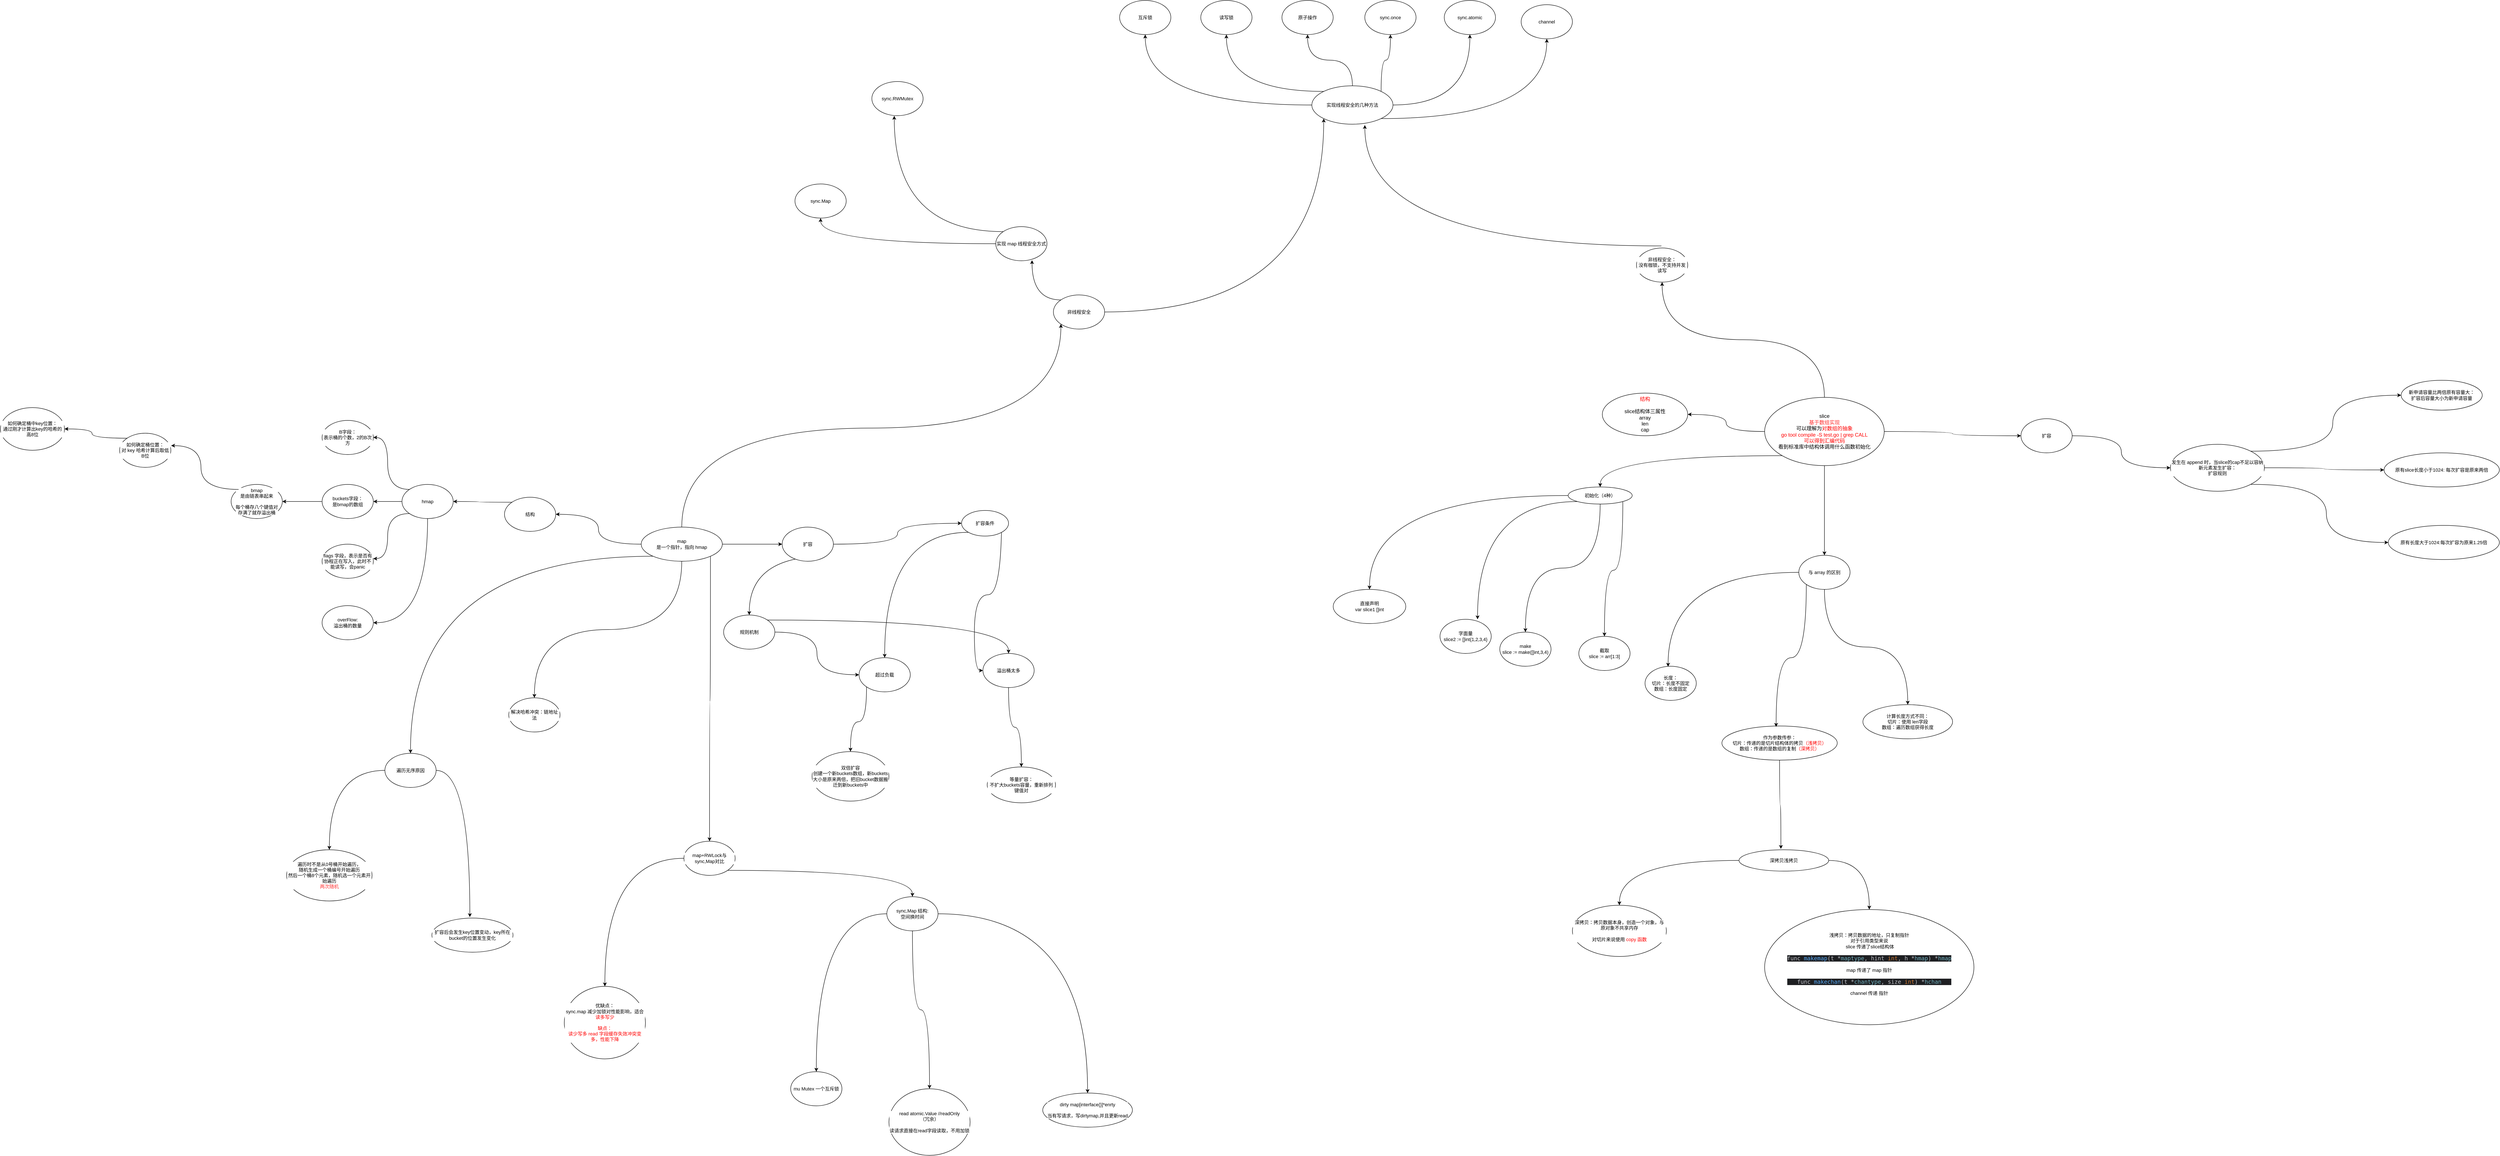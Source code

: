 <mxfile version="23.1.5" type="device">
  <diagram name="第 1 页" id="qQIt5931LA3dJ69TTtzC">
    <mxGraphModel dx="5834" dy="2167" grid="1" gridSize="10" guides="1" tooltips="1" connect="1" arrows="1" fold="1" page="1" pageScale="1" pageWidth="827" pageHeight="1169" math="0" shadow="0">
      <root>
        <mxCell id="0" />
        <mxCell id="1" parent="0" />
        <mxCell id="ogpWwlNU3PsfXAv5v1am-3" style="edgeStyle=orthogonalEdgeStyle;rounded=0;orthogonalLoop=1;jettySize=auto;html=1;exitX=0;exitY=0.5;exitDx=0;exitDy=0;curved=1;" edge="1" parent="1" source="ogpWwlNU3PsfXAv5v1am-1" target="ogpWwlNU3PsfXAv5v1am-2">
          <mxGeometry relative="1" as="geometry" />
        </mxCell>
        <mxCell id="ogpWwlNU3PsfXAv5v1am-5" style="edgeStyle=orthogonalEdgeStyle;rounded=0;orthogonalLoop=1;jettySize=auto;html=1;exitX=0;exitY=1;exitDx=0;exitDy=0;strokeColor=default;align=center;verticalAlign=middle;fontFamily=Helvetica;fontSize=11;fontColor=default;labelBackgroundColor=default;endArrow=classic;curved=1;" edge="1" parent="1" source="ogpWwlNU3PsfXAv5v1am-1" target="ogpWwlNU3PsfXAv5v1am-4">
          <mxGeometry relative="1" as="geometry" />
        </mxCell>
        <mxCell id="ogpWwlNU3PsfXAv5v1am-15" style="edgeStyle=orthogonalEdgeStyle;rounded=0;orthogonalLoop=1;jettySize=auto;html=1;exitX=0.5;exitY=1;exitDx=0;exitDy=0;entryX=0.5;entryY=0;entryDx=0;entryDy=0;strokeColor=default;align=center;verticalAlign=middle;fontFamily=Helvetica;fontSize=11;fontColor=default;labelBackgroundColor=default;endArrow=classic;curved=1;" edge="1" parent="1" source="ogpWwlNU3PsfXAv5v1am-1" target="ogpWwlNU3PsfXAv5v1am-14">
          <mxGeometry relative="1" as="geometry" />
        </mxCell>
        <mxCell id="ogpWwlNU3PsfXAv5v1am-29" style="edgeStyle=orthogonalEdgeStyle;rounded=0;orthogonalLoop=1;jettySize=auto;html=1;exitX=1;exitY=0.5;exitDx=0;exitDy=0;entryX=0;entryY=0.5;entryDx=0;entryDy=0;strokeColor=default;align=center;verticalAlign=middle;fontFamily=Helvetica;fontSize=11;fontColor=default;labelBackgroundColor=default;endArrow=classic;curved=1;" edge="1" parent="1" source="ogpWwlNU3PsfXAv5v1am-1" target="ogpWwlNU3PsfXAv5v1am-28">
          <mxGeometry relative="1" as="geometry" />
        </mxCell>
        <mxCell id="ogpWwlNU3PsfXAv5v1am-40" style="edgeStyle=orthogonalEdgeStyle;rounded=0;orthogonalLoop=1;jettySize=auto;html=1;exitX=0.5;exitY=0;exitDx=0;exitDy=0;entryX=0.5;entryY=1;entryDx=0;entryDy=0;strokeColor=default;align=center;verticalAlign=middle;fontFamily=Helvetica;fontSize=11;fontColor=default;labelBackgroundColor=default;endArrow=classic;curved=1;" edge="1" parent="1" source="ogpWwlNU3PsfXAv5v1am-1" target="ogpWwlNU3PsfXAv5v1am-39">
          <mxGeometry relative="1" as="geometry" />
        </mxCell>
        <mxCell id="ogpWwlNU3PsfXAv5v1am-1" value="slice&lt;br&gt;&lt;font color=&quot;#ff3333&quot;&gt;基于数组实现&lt;/font&gt;&lt;br&gt;可以理解为&lt;font color=&quot;#ff0000&quot;&gt;对数组的抽象&lt;/font&gt;&lt;br&gt;&lt;font color=&quot;#ff0000&quot;&gt;go tool compile -S test.go | grep CALL&lt;/font&gt;&lt;br&gt;&lt;font color=&quot;#ff0000&quot;&gt;可以得到汇编代码&lt;br&gt;&lt;/font&gt;看到标准库中结构体调用什么函数初始化" style="ellipse;whiteSpace=wrap;html=1;" vertex="1" parent="1">
          <mxGeometry x="310" y="260" width="280" height="160" as="geometry" />
        </mxCell>
        <mxCell id="ogpWwlNU3PsfXAv5v1am-2" value="&lt;font color=&quot;#ff0000&quot;&gt;结构&lt;/font&gt;&lt;br&gt;&lt;br&gt;slice结构体三属性&lt;br&gt;array&lt;br&gt;len&lt;br&gt;cap" style="ellipse;whiteSpace=wrap;html=1;" vertex="1" parent="1">
          <mxGeometry x="-70" y="250" width="200" height="100" as="geometry" />
        </mxCell>
        <mxCell id="ogpWwlNU3PsfXAv5v1am-10" style="edgeStyle=orthogonalEdgeStyle;rounded=0;orthogonalLoop=1;jettySize=auto;html=1;exitX=0;exitY=0.5;exitDx=0;exitDy=0;strokeColor=default;align=center;verticalAlign=middle;fontFamily=Helvetica;fontSize=11;fontColor=default;labelBackgroundColor=default;endArrow=classic;curved=1;" edge="1" parent="1" source="ogpWwlNU3PsfXAv5v1am-4" target="ogpWwlNU3PsfXAv5v1am-6">
          <mxGeometry relative="1" as="geometry" />
        </mxCell>
        <mxCell id="ogpWwlNU3PsfXAv5v1am-12" style="edgeStyle=orthogonalEdgeStyle;rounded=0;orthogonalLoop=1;jettySize=auto;html=1;exitX=0.5;exitY=1;exitDx=0;exitDy=0;strokeColor=default;align=center;verticalAlign=middle;fontFamily=Helvetica;fontSize=11;fontColor=default;labelBackgroundColor=default;endArrow=classic;curved=1;" edge="1" parent="1" source="ogpWwlNU3PsfXAv5v1am-4" target="ogpWwlNU3PsfXAv5v1am-8">
          <mxGeometry relative="1" as="geometry" />
        </mxCell>
        <mxCell id="ogpWwlNU3PsfXAv5v1am-13" style="edgeStyle=orthogonalEdgeStyle;rounded=0;orthogonalLoop=1;jettySize=auto;html=1;exitX=1;exitY=1;exitDx=0;exitDy=0;strokeColor=default;align=center;verticalAlign=middle;fontFamily=Helvetica;fontSize=11;fontColor=default;labelBackgroundColor=default;endArrow=classic;curved=1;" edge="1" parent="1" source="ogpWwlNU3PsfXAv5v1am-4" target="ogpWwlNU3PsfXAv5v1am-9">
          <mxGeometry relative="1" as="geometry" />
        </mxCell>
        <mxCell id="ogpWwlNU3PsfXAv5v1am-4" value="初始化（4种）" style="ellipse;whiteSpace=wrap;html=1;fontFamily=Helvetica;fontSize=11;fontColor=default;labelBackgroundColor=default;" vertex="1" parent="1">
          <mxGeometry x="-150" y="470" width="150" height="40" as="geometry" />
        </mxCell>
        <mxCell id="ogpWwlNU3PsfXAv5v1am-6" value="直接声明&lt;br&gt;var slice1 []int" style="ellipse;whiteSpace=wrap;html=1;fontFamily=Helvetica;fontSize=11;fontColor=default;labelBackgroundColor=default;" vertex="1" parent="1">
          <mxGeometry x="-700" y="710" width="170" height="80" as="geometry" />
        </mxCell>
        <mxCell id="ogpWwlNU3PsfXAv5v1am-7" value="字面量&lt;br&gt;slice2 := []int{1,2,3,4}" style="ellipse;whiteSpace=wrap;html=1;fontFamily=Helvetica;fontSize=11;fontColor=default;labelBackgroundColor=default;" vertex="1" parent="1">
          <mxGeometry x="-450" y="780" width="120" height="80" as="geometry" />
        </mxCell>
        <mxCell id="ogpWwlNU3PsfXAv5v1am-8" value="make&lt;br&gt;slice := make([]int,3,4)" style="ellipse;whiteSpace=wrap;html=1;fontFamily=Helvetica;fontSize=11;fontColor=default;labelBackgroundColor=default;" vertex="1" parent="1">
          <mxGeometry x="-310" y="810" width="120" height="80" as="geometry" />
        </mxCell>
        <mxCell id="ogpWwlNU3PsfXAv5v1am-9" value="截取&lt;br&gt;slice := arr[1:3]" style="ellipse;whiteSpace=wrap;html=1;fontFamily=Helvetica;fontSize=11;fontColor=default;labelBackgroundColor=default;" vertex="1" parent="1">
          <mxGeometry x="-125" y="820" width="120" height="80" as="geometry" />
        </mxCell>
        <mxCell id="ogpWwlNU3PsfXAv5v1am-11" style="edgeStyle=orthogonalEdgeStyle;rounded=0;orthogonalLoop=1;jettySize=auto;html=1;exitX=0;exitY=1;exitDx=0;exitDy=0;entryX=0.733;entryY=0;entryDx=0;entryDy=0;entryPerimeter=0;strokeColor=default;align=center;verticalAlign=middle;fontFamily=Helvetica;fontSize=11;fontColor=default;labelBackgroundColor=default;endArrow=classic;curved=1;" edge="1" parent="1" source="ogpWwlNU3PsfXAv5v1am-4" target="ogpWwlNU3PsfXAv5v1am-7">
          <mxGeometry relative="1" as="geometry" />
        </mxCell>
        <mxCell id="ogpWwlNU3PsfXAv5v1am-21" style="edgeStyle=orthogonalEdgeStyle;rounded=0;orthogonalLoop=1;jettySize=auto;html=1;exitX=0.5;exitY=1;exitDx=0;exitDy=0;strokeColor=default;align=center;verticalAlign=middle;fontFamily=Helvetica;fontSize=11;fontColor=default;labelBackgroundColor=default;endArrow=classic;curved=1;" edge="1" parent="1" source="ogpWwlNU3PsfXAv5v1am-14" target="ogpWwlNU3PsfXAv5v1am-20">
          <mxGeometry relative="1" as="geometry" />
        </mxCell>
        <mxCell id="ogpWwlNU3PsfXAv5v1am-14" value="与 array 的区别" style="ellipse;whiteSpace=wrap;html=1;fontFamily=Helvetica;fontSize=11;fontColor=default;labelBackgroundColor=default;" vertex="1" parent="1">
          <mxGeometry x="390" y="630" width="120" height="80" as="geometry" />
        </mxCell>
        <mxCell id="ogpWwlNU3PsfXAv5v1am-16" value="长度：&lt;br&gt;切片：长度不固定&lt;br&gt;数组：长度固定" style="ellipse;whiteSpace=wrap;html=1;fontFamily=Helvetica;fontSize=11;fontColor=default;labelBackgroundColor=default;" vertex="1" parent="1">
          <mxGeometry x="30" y="890" width="120" height="80" as="geometry" />
        </mxCell>
        <mxCell id="ogpWwlNU3PsfXAv5v1am-17" style="edgeStyle=orthogonalEdgeStyle;rounded=0;orthogonalLoop=1;jettySize=auto;html=1;exitX=0;exitY=0.5;exitDx=0;exitDy=0;entryX=0.45;entryY=0.013;entryDx=0;entryDy=0;entryPerimeter=0;strokeColor=default;align=center;verticalAlign=middle;fontFamily=Helvetica;fontSize=11;fontColor=default;labelBackgroundColor=default;endArrow=classic;curved=1;" edge="1" parent="1" source="ogpWwlNU3PsfXAv5v1am-14" target="ogpWwlNU3PsfXAv5v1am-16">
          <mxGeometry relative="1" as="geometry" />
        </mxCell>
        <mxCell id="ogpWwlNU3PsfXAv5v1am-18" value="作为参数传参：&lt;br&gt;切片：传递的是切片结构体的拷贝&lt;font color=&quot;#ff0000&quot;&gt;（浅拷贝）&lt;/font&gt;&lt;br&gt;数组：传递的是数组的复制&lt;font color=&quot;#ff0000&quot;&gt;（深拷贝）&lt;/font&gt;" style="ellipse;whiteSpace=wrap;html=1;fontFamily=Helvetica;fontSize=11;fontColor=default;labelBackgroundColor=default;" vertex="1" parent="1">
          <mxGeometry x="210" y="1030" width="270" height="80" as="geometry" />
        </mxCell>
        <mxCell id="ogpWwlNU3PsfXAv5v1am-19" style="edgeStyle=orthogonalEdgeStyle;rounded=0;orthogonalLoop=1;jettySize=auto;html=1;exitX=0;exitY=1;exitDx=0;exitDy=0;entryX=0.47;entryY=0.025;entryDx=0;entryDy=0;entryPerimeter=0;strokeColor=default;align=center;verticalAlign=middle;fontFamily=Helvetica;fontSize=11;fontColor=default;labelBackgroundColor=default;endArrow=classic;curved=1;" edge="1" parent="1" source="ogpWwlNU3PsfXAv5v1am-14" target="ogpWwlNU3PsfXAv5v1am-18">
          <mxGeometry relative="1" as="geometry" />
        </mxCell>
        <mxCell id="ogpWwlNU3PsfXAv5v1am-20" value="计算长度方式不同：&lt;br&gt;切片：使用 len字段&lt;br&gt;数组：遍历数组获得长度" style="ellipse;whiteSpace=wrap;html=1;fontFamily=Helvetica;fontSize=11;fontColor=default;labelBackgroundColor=default;" vertex="1" parent="1">
          <mxGeometry x="540" y="980" width="210" height="80" as="geometry" />
        </mxCell>
        <mxCell id="ogpWwlNU3PsfXAv5v1am-25" style="edgeStyle=orthogonalEdgeStyle;rounded=0;orthogonalLoop=1;jettySize=auto;html=1;exitX=0;exitY=0.5;exitDx=0;exitDy=0;strokeColor=default;align=center;verticalAlign=middle;fontFamily=Helvetica;fontSize=11;fontColor=default;labelBackgroundColor=default;endArrow=classic;curved=1;" edge="1" parent="1" source="ogpWwlNU3PsfXAv5v1am-22" target="ogpWwlNU3PsfXAv5v1am-24">
          <mxGeometry relative="1" as="geometry" />
        </mxCell>
        <mxCell id="ogpWwlNU3PsfXAv5v1am-27" style="edgeStyle=orthogonalEdgeStyle;rounded=0;orthogonalLoop=1;jettySize=auto;html=1;exitX=1;exitY=0.5;exitDx=0;exitDy=0;entryX=0.5;entryY=0;entryDx=0;entryDy=0;strokeColor=default;align=center;verticalAlign=middle;fontFamily=Helvetica;fontSize=11;fontColor=default;labelBackgroundColor=default;endArrow=classic;curved=1;" edge="1" parent="1" source="ogpWwlNU3PsfXAv5v1am-22" target="ogpWwlNU3PsfXAv5v1am-26">
          <mxGeometry relative="1" as="geometry" />
        </mxCell>
        <mxCell id="ogpWwlNU3PsfXAv5v1am-22" value="深拷贝浅拷贝" style="ellipse;whiteSpace=wrap;html=1;fontFamily=Helvetica;fontSize=11;fontColor=default;labelBackgroundColor=default;" vertex="1" parent="1">
          <mxGeometry x="250" y="1320" width="210" height="50" as="geometry" />
        </mxCell>
        <mxCell id="ogpWwlNU3PsfXAv5v1am-23" style="edgeStyle=orthogonalEdgeStyle;rounded=0;orthogonalLoop=1;jettySize=auto;html=1;exitX=0.5;exitY=1;exitDx=0;exitDy=0;entryX=0.467;entryY=-0.04;entryDx=0;entryDy=0;entryPerimeter=0;strokeColor=default;align=center;verticalAlign=middle;fontFamily=Helvetica;fontSize=11;fontColor=default;labelBackgroundColor=default;endArrow=classic;curved=1;" edge="1" parent="1" source="ogpWwlNU3PsfXAv5v1am-18" target="ogpWwlNU3PsfXAv5v1am-22">
          <mxGeometry relative="1" as="geometry" />
        </mxCell>
        <mxCell id="ogpWwlNU3PsfXAv5v1am-24" value="深拷贝：拷贝数据本身，创造一个对象，与原对象不共享内存&lt;br&gt;&lt;br&gt;对切片来说使用 &lt;font color=&quot;#ff0000&quot;&gt;copy 函数&lt;/font&gt;" style="ellipse;whiteSpace=wrap;html=1;fontFamily=Helvetica;fontSize=11;fontColor=default;labelBackgroundColor=default;" vertex="1" parent="1">
          <mxGeometry x="-140" y="1450" width="220" height="120" as="geometry" />
        </mxCell>
        <mxCell id="ogpWwlNU3PsfXAv5v1am-26" value="浅拷贝：拷贝数据的地址，只复制指针&lt;br&gt;对于引用类型来说&lt;br&gt;&amp;nbsp;slice 传递了slice结构体&lt;br&gt;&lt;div style=&quot;background-color:#1e1f22;color:#bcbec4&quot;&gt;&lt;pre style=&quot;font-family:&#39;JetBrains Mono&#39;,monospace;font-size:9.8pt;&quot;&gt;func &lt;span style=&quot;color:#56a8f5;&quot;&gt;makemap&lt;/span&gt;(t *&lt;span style=&quot;color:#6fafbd;&quot;&gt;maptype&lt;/span&gt;, hint &lt;span style=&quot;color:#cc7832;&quot;&gt;int&lt;/span&gt;, h *&lt;span style=&quot;color:#6fafbd;&quot;&gt;hmap&lt;/span&gt;) *&lt;span style=&quot;color:#6fafbd;&quot;&gt;hmap&lt;/span&gt;&lt;/pre&gt;&lt;/div&gt;map 传递了 map 指针&lt;br&gt;&lt;div style=&quot;background-color:#1e1f22;color:#bcbec4&quot;&gt;&lt;pre style=&quot;font-family:&#39;JetBrains Mono&#39;,monospace;font-size:9.8pt;&quot;&gt;func &lt;span style=&quot;color:#56a8f5;&quot;&gt;makechan&lt;/span&gt;(t *&lt;span style=&quot;color:#6fafbd;&quot;&gt;chantype&lt;/span&gt;, size &lt;span style=&quot;color:#cc7832;&quot;&gt;int&lt;/span&gt;) *&lt;span style=&quot;color:#6fafbd;&quot;&gt;hchan&lt;/span&gt;&lt;/pre&gt;&lt;/div&gt;channel 传递 指针&lt;br&gt;&lt;div&gt;&lt;br&gt;&lt;/div&gt;" style="ellipse;whiteSpace=wrap;html=1;fontFamily=Helvetica;fontSize=11;fontColor=default;labelBackgroundColor=default;" vertex="1" parent="1">
          <mxGeometry x="310" y="1460" width="490" height="270" as="geometry" />
        </mxCell>
        <mxCell id="ogpWwlNU3PsfXAv5v1am-31" style="edgeStyle=orthogonalEdgeStyle;rounded=0;orthogonalLoop=1;jettySize=auto;html=1;exitX=1;exitY=0.5;exitDx=0;exitDy=0;entryX=0;entryY=0.5;entryDx=0;entryDy=0;strokeColor=default;align=center;verticalAlign=middle;fontFamily=Helvetica;fontSize=11;fontColor=default;labelBackgroundColor=default;endArrow=classic;curved=1;" edge="1" parent="1" source="ogpWwlNU3PsfXAv5v1am-28" target="ogpWwlNU3PsfXAv5v1am-30">
          <mxGeometry relative="1" as="geometry" />
        </mxCell>
        <mxCell id="ogpWwlNU3PsfXAv5v1am-28" value="扩容" style="ellipse;whiteSpace=wrap;html=1;fontFamily=Helvetica;fontSize=11;fontColor=default;labelBackgroundColor=default;" vertex="1" parent="1">
          <mxGeometry x="910" y="310" width="120" height="80" as="geometry" />
        </mxCell>
        <mxCell id="ogpWwlNU3PsfXAv5v1am-33" style="edgeStyle=orthogonalEdgeStyle;rounded=0;orthogonalLoop=1;jettySize=auto;html=1;exitX=1;exitY=0;exitDx=0;exitDy=0;entryX=0;entryY=0.5;entryDx=0;entryDy=0;strokeColor=default;align=center;verticalAlign=middle;fontFamily=Helvetica;fontSize=11;fontColor=default;labelBackgroundColor=default;endArrow=classic;curved=1;" edge="1" parent="1" source="ogpWwlNU3PsfXAv5v1am-30" target="ogpWwlNU3PsfXAv5v1am-32">
          <mxGeometry relative="1" as="geometry" />
        </mxCell>
        <mxCell id="ogpWwlNU3PsfXAv5v1am-35" style="edgeStyle=orthogonalEdgeStyle;rounded=0;orthogonalLoop=1;jettySize=auto;html=1;exitX=1;exitY=0.5;exitDx=0;exitDy=0;entryX=0;entryY=0.5;entryDx=0;entryDy=0;strokeColor=default;align=center;verticalAlign=middle;fontFamily=Helvetica;fontSize=11;fontColor=default;labelBackgroundColor=default;endArrow=classic;curved=1;" edge="1" parent="1" source="ogpWwlNU3PsfXAv5v1am-30" target="ogpWwlNU3PsfXAv5v1am-34">
          <mxGeometry relative="1" as="geometry" />
        </mxCell>
        <mxCell id="ogpWwlNU3PsfXAv5v1am-38" style="edgeStyle=orthogonalEdgeStyle;rounded=0;orthogonalLoop=1;jettySize=auto;html=1;exitX=1;exitY=1;exitDx=0;exitDy=0;entryX=0;entryY=0.5;entryDx=0;entryDy=0;strokeColor=default;align=center;verticalAlign=middle;fontFamily=Helvetica;fontSize=11;fontColor=default;labelBackgroundColor=default;endArrow=classic;curved=1;" edge="1" parent="1" source="ogpWwlNU3PsfXAv5v1am-30" target="ogpWwlNU3PsfXAv5v1am-37">
          <mxGeometry relative="1" as="geometry" />
        </mxCell>
        <mxCell id="ogpWwlNU3PsfXAv5v1am-30" value="发生在 append 时，当slice的cap不足以容纳新元素发生扩容：&lt;br&gt;扩容规则" style="ellipse;whiteSpace=wrap;html=1;fontFamily=Helvetica;fontSize=11;fontColor=default;labelBackgroundColor=default;" vertex="1" parent="1">
          <mxGeometry x="1260" y="370" width="220" height="110" as="geometry" />
        </mxCell>
        <mxCell id="ogpWwlNU3PsfXAv5v1am-32" value="新申请容量比两倍原有容量大：&lt;br&gt;扩容后容量大小为新申请容量" style="ellipse;whiteSpace=wrap;html=1;fontFamily=Helvetica;fontSize=11;fontColor=default;labelBackgroundColor=default;" vertex="1" parent="1">
          <mxGeometry x="1800" y="220" width="190" height="70" as="geometry" />
        </mxCell>
        <mxCell id="ogpWwlNU3PsfXAv5v1am-34" value="原有slice长度小于1024: 每次扩容是原来两倍" style="ellipse;whiteSpace=wrap;html=1;fontFamily=Helvetica;fontSize=11;fontColor=default;labelBackgroundColor=default;" vertex="1" parent="1">
          <mxGeometry x="1760" y="390" width="270" height="80" as="geometry" />
        </mxCell>
        <mxCell id="ogpWwlNU3PsfXAv5v1am-37" value="原有长度大于1024:每次扩容为原来1.25倍" style="ellipse;whiteSpace=wrap;html=1;fontFamily=Helvetica;fontSize=11;fontColor=default;labelBackgroundColor=default;" vertex="1" parent="1">
          <mxGeometry x="1770" y="560" width="260" height="80" as="geometry" />
        </mxCell>
        <mxCell id="ogpWwlNU3PsfXAv5v1am-39" value="非线程安全：&lt;br&gt;没有枷锁，不支持并发读写" style="ellipse;whiteSpace=wrap;html=1;fontFamily=Helvetica;fontSize=11;fontColor=default;labelBackgroundColor=default;" vertex="1" parent="1">
          <mxGeometry x="10" y="-90" width="120" height="80" as="geometry" />
        </mxCell>
        <mxCell id="ogpWwlNU3PsfXAv5v1am-49" style="edgeStyle=orthogonalEdgeStyle;rounded=0;orthogonalLoop=1;jettySize=auto;html=1;exitX=0;exitY=0.5;exitDx=0;exitDy=0;entryX=0.5;entryY=1;entryDx=0;entryDy=0;strokeColor=default;align=center;verticalAlign=middle;fontFamily=Helvetica;fontSize=11;fontColor=default;labelBackgroundColor=default;endArrow=classic;curved=1;" edge="1" parent="1" source="ogpWwlNU3PsfXAv5v1am-41" target="ogpWwlNU3PsfXAv5v1am-43">
          <mxGeometry relative="1" as="geometry" />
        </mxCell>
        <mxCell id="ogpWwlNU3PsfXAv5v1am-50" style="edgeStyle=orthogonalEdgeStyle;rounded=0;orthogonalLoop=1;jettySize=auto;html=1;exitX=0;exitY=0;exitDx=0;exitDy=0;entryX=0.5;entryY=1;entryDx=0;entryDy=0;strokeColor=default;align=center;verticalAlign=middle;fontFamily=Helvetica;fontSize=11;fontColor=default;labelBackgroundColor=default;endArrow=classic;curved=1;" edge="1" parent="1" source="ogpWwlNU3PsfXAv5v1am-41" target="ogpWwlNU3PsfXAv5v1am-44">
          <mxGeometry relative="1" as="geometry" />
        </mxCell>
        <mxCell id="ogpWwlNU3PsfXAv5v1am-51" style="edgeStyle=orthogonalEdgeStyle;rounded=0;orthogonalLoop=1;jettySize=auto;html=1;exitX=0.5;exitY=0;exitDx=0;exitDy=0;entryX=0.5;entryY=1;entryDx=0;entryDy=0;strokeColor=default;align=center;verticalAlign=middle;fontFamily=Helvetica;fontSize=11;fontColor=default;labelBackgroundColor=default;endArrow=classic;curved=1;" edge="1" parent="1" source="ogpWwlNU3PsfXAv5v1am-41" target="ogpWwlNU3PsfXAv5v1am-45">
          <mxGeometry relative="1" as="geometry" />
        </mxCell>
        <mxCell id="ogpWwlNU3PsfXAv5v1am-52" style="edgeStyle=orthogonalEdgeStyle;rounded=0;orthogonalLoop=1;jettySize=auto;html=1;exitX=1;exitY=0;exitDx=0;exitDy=0;entryX=0.5;entryY=1;entryDx=0;entryDy=0;strokeColor=default;align=center;verticalAlign=middle;fontFamily=Helvetica;fontSize=11;fontColor=default;labelBackgroundColor=default;endArrow=classic;curved=1;" edge="1" parent="1" source="ogpWwlNU3PsfXAv5v1am-41" target="ogpWwlNU3PsfXAv5v1am-46">
          <mxGeometry relative="1" as="geometry" />
        </mxCell>
        <mxCell id="ogpWwlNU3PsfXAv5v1am-53" style="edgeStyle=orthogonalEdgeStyle;rounded=0;orthogonalLoop=1;jettySize=auto;html=1;exitX=1;exitY=0.5;exitDx=0;exitDy=0;entryX=0.5;entryY=1;entryDx=0;entryDy=0;strokeColor=default;align=center;verticalAlign=middle;fontFamily=Helvetica;fontSize=11;fontColor=default;labelBackgroundColor=default;endArrow=classic;curved=1;" edge="1" parent="1" source="ogpWwlNU3PsfXAv5v1am-41" target="ogpWwlNU3PsfXAv5v1am-47">
          <mxGeometry relative="1" as="geometry" />
        </mxCell>
        <mxCell id="ogpWwlNU3PsfXAv5v1am-54" style="edgeStyle=orthogonalEdgeStyle;rounded=0;orthogonalLoop=1;jettySize=auto;html=1;exitX=1;exitY=1;exitDx=0;exitDy=0;entryX=0.5;entryY=1;entryDx=0;entryDy=0;strokeColor=default;align=center;verticalAlign=middle;fontFamily=Helvetica;fontSize=11;fontColor=default;labelBackgroundColor=default;endArrow=classic;curved=1;" edge="1" parent="1" source="ogpWwlNU3PsfXAv5v1am-41" target="ogpWwlNU3PsfXAv5v1am-48">
          <mxGeometry relative="1" as="geometry" />
        </mxCell>
        <mxCell id="ogpWwlNU3PsfXAv5v1am-41" value="实现线程安全的几种方法" style="ellipse;whiteSpace=wrap;html=1;fontFamily=Helvetica;fontSize=11;fontColor=default;labelBackgroundColor=default;" vertex="1" parent="1">
          <mxGeometry x="-750" y="-470" width="190" height="90" as="geometry" />
        </mxCell>
        <mxCell id="ogpWwlNU3PsfXAv5v1am-42" style="edgeStyle=orthogonalEdgeStyle;rounded=0;orthogonalLoop=1;jettySize=auto;html=1;exitX=0.487;exitY=-0.06;exitDx=0;exitDy=0;entryX=0.653;entryY=1.022;entryDx=0;entryDy=0;entryPerimeter=0;strokeColor=default;align=center;verticalAlign=middle;fontFamily=Helvetica;fontSize=11;fontColor=default;labelBackgroundColor=default;endArrow=classic;curved=1;exitPerimeter=0;" edge="1" parent="1" source="ogpWwlNU3PsfXAv5v1am-39" target="ogpWwlNU3PsfXAv5v1am-41">
          <mxGeometry relative="1" as="geometry" />
        </mxCell>
        <mxCell id="ogpWwlNU3PsfXAv5v1am-43" value="互斥锁" style="ellipse;whiteSpace=wrap;html=1;fontFamily=Helvetica;fontSize=11;fontColor=default;labelBackgroundColor=default;" vertex="1" parent="1">
          <mxGeometry x="-1200" y="-670" width="120" height="80" as="geometry" />
        </mxCell>
        <mxCell id="ogpWwlNU3PsfXAv5v1am-44" value="读写锁" style="ellipse;whiteSpace=wrap;html=1;fontFamily=Helvetica;fontSize=11;fontColor=default;labelBackgroundColor=default;" vertex="1" parent="1">
          <mxGeometry x="-1010" y="-670" width="120" height="80" as="geometry" />
        </mxCell>
        <mxCell id="ogpWwlNU3PsfXAv5v1am-45" value="原子操作" style="ellipse;whiteSpace=wrap;html=1;fontFamily=Helvetica;fontSize=11;fontColor=default;labelBackgroundColor=default;" vertex="1" parent="1">
          <mxGeometry x="-820" y="-670" width="120" height="80" as="geometry" />
        </mxCell>
        <mxCell id="ogpWwlNU3PsfXAv5v1am-46" value="sync.once" style="ellipse;whiteSpace=wrap;html=1;fontFamily=Helvetica;fontSize=11;fontColor=default;labelBackgroundColor=default;" vertex="1" parent="1">
          <mxGeometry x="-626" y="-670" width="120" height="80" as="geometry" />
        </mxCell>
        <mxCell id="ogpWwlNU3PsfXAv5v1am-47" value="sync.atomic" style="ellipse;whiteSpace=wrap;html=1;fontFamily=Helvetica;fontSize=11;fontColor=default;labelBackgroundColor=default;" vertex="1" parent="1">
          <mxGeometry x="-440" y="-670" width="120" height="80" as="geometry" />
        </mxCell>
        <mxCell id="ogpWwlNU3PsfXAv5v1am-48" value="channel" style="ellipse;whiteSpace=wrap;html=1;fontFamily=Helvetica;fontSize=11;fontColor=default;labelBackgroundColor=default;" vertex="1" parent="1">
          <mxGeometry x="-260" y="-660" width="120" height="80" as="geometry" />
        </mxCell>
        <mxCell id="ogpWwlNU3PsfXAv5v1am-69" style="edgeStyle=orthogonalEdgeStyle;rounded=0;orthogonalLoop=1;jettySize=auto;html=1;exitX=0;exitY=0.5;exitDx=0;exitDy=0;strokeColor=default;align=center;verticalAlign=middle;fontFamily=Helvetica;fontSize=11;fontColor=default;labelBackgroundColor=default;endArrow=classic;curved=1;" edge="1" parent="1" source="ogpWwlNU3PsfXAv5v1am-55" target="ogpWwlNU3PsfXAv5v1am-56">
          <mxGeometry relative="1" as="geometry" />
        </mxCell>
        <mxCell id="ogpWwlNU3PsfXAv5v1am-76" style="edgeStyle=orthogonalEdgeStyle;rounded=0;orthogonalLoop=1;jettySize=auto;html=1;exitX=0;exitY=1;exitDx=0;exitDy=0;entryX=0.5;entryY=0;entryDx=0;entryDy=0;strokeColor=default;align=center;verticalAlign=middle;fontFamily=Helvetica;fontSize=11;fontColor=default;labelBackgroundColor=default;endArrow=classic;curved=1;" edge="1" parent="1" source="ogpWwlNU3PsfXAv5v1am-55" target="ogpWwlNU3PsfXAv5v1am-75">
          <mxGeometry relative="1" as="geometry" />
        </mxCell>
        <mxCell id="ogpWwlNU3PsfXAv5v1am-84" style="edgeStyle=orthogonalEdgeStyle;rounded=0;orthogonalLoop=1;jettySize=auto;html=1;exitX=0.5;exitY=0;exitDx=0;exitDy=0;entryX=0;entryY=1;entryDx=0;entryDy=0;strokeColor=default;align=center;verticalAlign=middle;fontFamily=Helvetica;fontSize=11;fontColor=default;labelBackgroundColor=default;endArrow=classic;curved=1;" edge="1" parent="1" source="ogpWwlNU3PsfXAv5v1am-55" target="ogpWwlNU3PsfXAv5v1am-82">
          <mxGeometry relative="1" as="geometry">
            <mxPoint x="-2235" y="264" as="targetPoint" />
          </mxGeometry>
        </mxCell>
        <mxCell id="ogpWwlNU3PsfXAv5v1am-92" style="edgeStyle=orthogonalEdgeStyle;rounded=0;orthogonalLoop=1;jettySize=auto;html=1;exitX=0.5;exitY=1;exitDx=0;exitDy=0;strokeColor=default;align=center;verticalAlign=middle;fontFamily=Helvetica;fontSize=11;fontColor=default;labelBackgroundColor=default;endArrow=classic;curved=1;" edge="1" parent="1" source="ogpWwlNU3PsfXAv5v1am-55" target="ogpWwlNU3PsfXAv5v1am-91">
          <mxGeometry relative="1" as="geometry" />
        </mxCell>
        <mxCell id="ogpWwlNU3PsfXAv5v1am-94" style="edgeStyle=orthogonalEdgeStyle;rounded=0;orthogonalLoop=1;jettySize=auto;html=1;exitX=1;exitY=0.5;exitDx=0;exitDy=0;entryX=0;entryY=0.5;entryDx=0;entryDy=0;strokeColor=default;align=center;verticalAlign=middle;fontFamily=Helvetica;fontSize=11;fontColor=default;labelBackgroundColor=default;endArrow=classic;curved=1;" edge="1" parent="1" source="ogpWwlNU3PsfXAv5v1am-55" target="ogpWwlNU3PsfXAv5v1am-99">
          <mxGeometry relative="1" as="geometry" />
        </mxCell>
        <mxCell id="ogpWwlNU3PsfXAv5v1am-110" style="edgeStyle=orthogonalEdgeStyle;rounded=0;orthogonalLoop=1;jettySize=auto;html=1;exitX=1;exitY=1;exitDx=0;exitDy=0;entryX=0.5;entryY=0;entryDx=0;entryDy=0;strokeColor=default;align=center;verticalAlign=middle;fontFamily=Helvetica;fontSize=11;fontColor=default;labelBackgroundColor=default;endArrow=classic;curved=1;" edge="1" parent="1" source="ogpWwlNU3PsfXAv5v1am-55" target="ogpWwlNU3PsfXAv5v1am-109">
          <mxGeometry relative="1" as="geometry" />
        </mxCell>
        <mxCell id="ogpWwlNU3PsfXAv5v1am-55" value="map&lt;br&gt;是一个指针，指向 hmap" style="ellipse;whiteSpace=wrap;html=1;fontFamily=Helvetica;fontSize=11;fontColor=default;labelBackgroundColor=default;" vertex="1" parent="1">
          <mxGeometry x="-2320" y="564" width="190" height="80" as="geometry" />
        </mxCell>
        <mxCell id="ogpWwlNU3PsfXAv5v1am-59" style="edgeStyle=orthogonalEdgeStyle;rounded=0;orthogonalLoop=1;jettySize=auto;html=1;exitX=0;exitY=0;exitDx=0;exitDy=0;entryX=1;entryY=0.5;entryDx=0;entryDy=0;strokeColor=default;align=center;verticalAlign=middle;fontFamily=Helvetica;fontSize=11;fontColor=default;labelBackgroundColor=default;endArrow=classic;curved=1;" edge="1" parent="1" source="ogpWwlNU3PsfXAv5v1am-56" target="ogpWwlNU3PsfXAv5v1am-57">
          <mxGeometry relative="1" as="geometry" />
        </mxCell>
        <mxCell id="ogpWwlNU3PsfXAv5v1am-56" value="结构" style="ellipse;whiteSpace=wrap;html=1;fontFamily=Helvetica;fontSize=11;fontColor=default;labelBackgroundColor=default;" vertex="1" parent="1">
          <mxGeometry x="-2640" y="494" width="120" height="80" as="geometry" />
        </mxCell>
        <mxCell id="ogpWwlNU3PsfXAv5v1am-66" style="edgeStyle=orthogonalEdgeStyle;rounded=0;orthogonalLoop=1;jettySize=auto;html=1;exitX=0;exitY=0;exitDx=0;exitDy=0;entryX=1;entryY=0.5;entryDx=0;entryDy=0;strokeColor=default;align=center;verticalAlign=middle;fontFamily=Helvetica;fontSize=11;fontColor=default;labelBackgroundColor=default;endArrow=classic;curved=1;" edge="1" parent="1" source="ogpWwlNU3PsfXAv5v1am-57" target="ogpWwlNU3PsfXAv5v1am-65">
          <mxGeometry relative="1" as="geometry" />
        </mxCell>
        <mxCell id="ogpWwlNU3PsfXAv5v1am-68" style="edgeStyle=orthogonalEdgeStyle;rounded=0;orthogonalLoop=1;jettySize=auto;html=1;exitX=0.5;exitY=1;exitDx=0;exitDy=0;entryX=1;entryY=0.5;entryDx=0;entryDy=0;strokeColor=default;align=center;verticalAlign=middle;fontFamily=Helvetica;fontSize=11;fontColor=default;labelBackgroundColor=default;endArrow=classic;curved=1;" edge="1" parent="1" source="ogpWwlNU3PsfXAv5v1am-57" target="ogpWwlNU3PsfXAv5v1am-67">
          <mxGeometry relative="1" as="geometry" />
        </mxCell>
        <mxCell id="ogpWwlNU3PsfXAv5v1am-57" value="hmap" style="ellipse;whiteSpace=wrap;html=1;fontFamily=Helvetica;fontSize=11;fontColor=default;labelBackgroundColor=default;" vertex="1" parent="1">
          <mxGeometry x="-2880" y="464" width="120" height="80" as="geometry" />
        </mxCell>
        <mxCell id="ogpWwlNU3PsfXAv5v1am-58" value="bmap&lt;br&gt;是由链表串起来&lt;br&gt;&lt;br&gt;每个桶存八个键值对&lt;br&gt;存满了就存溢出桶" style="ellipse;whiteSpace=wrap;html=1;fontFamily=Helvetica;fontSize=11;fontColor=default;labelBackgroundColor=default;" vertex="1" parent="1">
          <mxGeometry x="-3280" y="464" width="120" height="80" as="geometry" />
        </mxCell>
        <mxCell id="ogpWwlNU3PsfXAv5v1am-60" style="edgeStyle=orthogonalEdgeStyle;rounded=0;orthogonalLoop=1;jettySize=auto;html=1;exitX=0;exitY=0.5;exitDx=0;exitDy=0;entryX=1;entryY=0.5;entryDx=0;entryDy=0;strokeColor=default;align=center;verticalAlign=middle;fontFamily=Helvetica;fontSize=11;fontColor=default;labelBackgroundColor=default;endArrow=classic;curved=1;" edge="1" parent="1" source="ogpWwlNU3PsfXAv5v1am-57" target="ogpWwlNU3PsfXAv5v1am-61">
          <mxGeometry relative="1" as="geometry" />
        </mxCell>
        <mxCell id="ogpWwlNU3PsfXAv5v1am-62" style="edgeStyle=orthogonalEdgeStyle;rounded=0;orthogonalLoop=1;jettySize=auto;html=1;exitX=0;exitY=0.5;exitDx=0;exitDy=0;entryX=1;entryY=0.5;entryDx=0;entryDy=0;strokeColor=default;align=center;verticalAlign=middle;fontFamily=Helvetica;fontSize=11;fontColor=default;labelBackgroundColor=default;endArrow=classic;" edge="1" parent="1" source="ogpWwlNU3PsfXAv5v1am-61" target="ogpWwlNU3PsfXAv5v1am-58">
          <mxGeometry relative="1" as="geometry" />
        </mxCell>
        <mxCell id="ogpWwlNU3PsfXAv5v1am-61" value="buckets字段：&lt;br&gt;是bmap的数组" style="ellipse;whiteSpace=wrap;html=1;fontFamily=Helvetica;fontSize=11;fontColor=default;labelBackgroundColor=default;" vertex="1" parent="1">
          <mxGeometry x="-3067" y="464" width="120" height="80" as="geometry" />
        </mxCell>
        <mxCell id="ogpWwlNU3PsfXAv5v1am-63" value="flags 字段，表示是否有协程正在写入，此时不能读写，会panic" style="ellipse;whiteSpace=wrap;html=1;fontFamily=Helvetica;fontSize=11;fontColor=default;labelBackgroundColor=default;" vertex="1" parent="1">
          <mxGeometry x="-3067" y="604" width="120" height="80" as="geometry" />
        </mxCell>
        <mxCell id="ogpWwlNU3PsfXAv5v1am-64" style="edgeStyle=orthogonalEdgeStyle;rounded=0;orthogonalLoop=1;jettySize=auto;html=1;exitX=0;exitY=1;exitDx=0;exitDy=0;entryX=0.999;entryY=0.423;entryDx=0;entryDy=0;entryPerimeter=0;strokeColor=default;align=center;verticalAlign=middle;fontFamily=Helvetica;fontSize=11;fontColor=default;labelBackgroundColor=default;endArrow=classic;curved=1;" edge="1" parent="1" source="ogpWwlNU3PsfXAv5v1am-57" target="ogpWwlNU3PsfXAv5v1am-63">
          <mxGeometry relative="1" as="geometry" />
        </mxCell>
        <mxCell id="ogpWwlNU3PsfXAv5v1am-65" value="B字段：&lt;br&gt;表示桶的个数，2的B次方" style="ellipse;whiteSpace=wrap;html=1;fontFamily=Helvetica;fontSize=11;fontColor=default;labelBackgroundColor=default;" vertex="1" parent="1">
          <mxGeometry x="-3067" y="314" width="120" height="80" as="geometry" />
        </mxCell>
        <mxCell id="ogpWwlNU3PsfXAv5v1am-67" value="overFlow:&lt;br&gt;溢出桶的数量" style="ellipse;whiteSpace=wrap;html=1;fontFamily=Helvetica;fontSize=11;fontColor=default;labelBackgroundColor=default;" vertex="1" parent="1">
          <mxGeometry x="-3067" y="748" width="120" height="80" as="geometry" />
        </mxCell>
        <mxCell id="ogpWwlNU3PsfXAv5v1am-73" style="edgeStyle=orthogonalEdgeStyle;rounded=0;orthogonalLoop=1;jettySize=auto;html=1;exitX=0;exitY=0;exitDx=0;exitDy=0;strokeColor=default;align=center;verticalAlign=middle;fontFamily=Helvetica;fontSize=11;fontColor=default;labelBackgroundColor=default;endArrow=classic;curved=1;" edge="1" parent="1" source="ogpWwlNU3PsfXAv5v1am-70" target="ogpWwlNU3PsfXAv5v1am-72">
          <mxGeometry relative="1" as="geometry" />
        </mxCell>
        <mxCell id="ogpWwlNU3PsfXAv5v1am-70" value="如何确定桶位置：&lt;br&gt;对 key 哈希计算后取低B位" style="ellipse;whiteSpace=wrap;html=1;fontFamily=Helvetica;fontSize=11;fontColor=default;labelBackgroundColor=default;" vertex="1" parent="1">
          <mxGeometry x="-3541" y="344" width="120" height="80" as="geometry" />
        </mxCell>
        <mxCell id="ogpWwlNU3PsfXAv5v1am-71" style="edgeStyle=orthogonalEdgeStyle;rounded=0;orthogonalLoop=1;jettySize=auto;html=1;exitX=0;exitY=0;exitDx=0;exitDy=0;entryX=1.005;entryY=0.364;entryDx=0;entryDy=0;entryPerimeter=0;strokeColor=default;align=center;verticalAlign=middle;fontFamily=Helvetica;fontSize=11;fontColor=default;labelBackgroundColor=default;endArrow=classic;curved=1;" edge="1" parent="1" source="ogpWwlNU3PsfXAv5v1am-58" target="ogpWwlNU3PsfXAv5v1am-70">
          <mxGeometry relative="1" as="geometry" />
        </mxCell>
        <mxCell id="ogpWwlNU3PsfXAv5v1am-72" value="如何确定桶中key位置：&lt;br&gt;通过刚才计算出key的哈希的高8位" style="ellipse;whiteSpace=wrap;html=1;fontFamily=Helvetica;fontSize=11;fontColor=default;labelBackgroundColor=default;" vertex="1" parent="1">
          <mxGeometry x="-3820" y="284" width="150" height="100" as="geometry" />
        </mxCell>
        <mxCell id="ogpWwlNU3PsfXAv5v1am-78" style="edgeStyle=orthogonalEdgeStyle;rounded=0;orthogonalLoop=1;jettySize=auto;html=1;exitX=0;exitY=0.5;exitDx=0;exitDy=0;strokeColor=default;align=center;verticalAlign=middle;fontFamily=Helvetica;fontSize=11;fontColor=default;labelBackgroundColor=default;endArrow=classic;curved=1;" edge="1" parent="1" source="ogpWwlNU3PsfXAv5v1am-75" target="ogpWwlNU3PsfXAv5v1am-77">
          <mxGeometry relative="1" as="geometry" />
        </mxCell>
        <mxCell id="ogpWwlNU3PsfXAv5v1am-75" value="遍历无序原因" style="ellipse;whiteSpace=wrap;html=1;fontFamily=Helvetica;fontSize=11;fontColor=default;labelBackgroundColor=default;" vertex="1" parent="1">
          <mxGeometry x="-2920" y="1094" width="120" height="80" as="geometry" />
        </mxCell>
        <mxCell id="ogpWwlNU3PsfXAv5v1am-77" value="遍历时不是从0号桶开始遍历，&lt;br&gt;随机生成一个桶编号开始遍历&lt;br&gt;然后一个桶8个元素，随机选一个元素开始遍历&lt;br&gt;&lt;font color=&quot;#ff3333&quot;&gt;两次随机&lt;/font&gt;" style="ellipse;whiteSpace=wrap;html=1;fontFamily=Helvetica;fontSize=11;fontColor=default;labelBackgroundColor=default;" vertex="1" parent="1">
          <mxGeometry x="-3150" y="1320" width="200" height="120" as="geometry" />
        </mxCell>
        <mxCell id="ogpWwlNU3PsfXAv5v1am-79" value="扩容后会发生key位置变动，key所在bucket的位置发生变化" style="ellipse;whiteSpace=wrap;html=1;fontFamily=Helvetica;fontSize=11;fontColor=default;labelBackgroundColor=default;" vertex="1" parent="1">
          <mxGeometry x="-2810" y="1480" width="190" height="80" as="geometry" />
        </mxCell>
        <mxCell id="ogpWwlNU3PsfXAv5v1am-80" style="edgeStyle=orthogonalEdgeStyle;rounded=0;orthogonalLoop=1;jettySize=auto;html=1;exitX=1;exitY=0.5;exitDx=0;exitDy=0;entryX=0.468;entryY=-0.028;entryDx=0;entryDy=0;entryPerimeter=0;strokeColor=default;align=center;verticalAlign=middle;fontFamily=Helvetica;fontSize=11;fontColor=default;labelBackgroundColor=default;endArrow=classic;curved=1;" edge="1" parent="1" source="ogpWwlNU3PsfXAv5v1am-75" target="ogpWwlNU3PsfXAv5v1am-79">
          <mxGeometry relative="1" as="geometry" />
        </mxCell>
        <mxCell id="ogpWwlNU3PsfXAv5v1am-83" style="edgeStyle=orthogonalEdgeStyle;rounded=0;orthogonalLoop=1;jettySize=auto;html=1;exitX=1;exitY=0.5;exitDx=0;exitDy=0;entryX=0;entryY=1;entryDx=0;entryDy=0;strokeColor=default;align=center;verticalAlign=middle;fontFamily=Helvetica;fontSize=11;fontColor=default;labelBackgroundColor=default;endArrow=classic;curved=1;" edge="1" parent="1" source="ogpWwlNU3PsfXAv5v1am-82" target="ogpWwlNU3PsfXAv5v1am-41">
          <mxGeometry relative="1" as="geometry" />
        </mxCell>
        <mxCell id="ogpWwlNU3PsfXAv5v1am-82" value="非线程安全" style="ellipse;whiteSpace=wrap;html=1;fontFamily=Helvetica;fontSize=11;fontColor=default;labelBackgroundColor=default;" vertex="1" parent="1">
          <mxGeometry x="-1355" y="20" width="120" height="80" as="geometry" />
        </mxCell>
        <mxCell id="ogpWwlNU3PsfXAv5v1am-90" style="edgeStyle=orthogonalEdgeStyle;rounded=0;orthogonalLoop=1;jettySize=auto;html=1;exitX=0;exitY=0.5;exitDx=0;exitDy=0;strokeColor=default;align=center;verticalAlign=middle;fontFamily=Helvetica;fontSize=11;fontColor=default;labelBackgroundColor=default;endArrow=classic;curved=1;" edge="1" parent="1" source="ogpWwlNU3PsfXAv5v1am-85" target="ogpWwlNU3PsfXAv5v1am-89">
          <mxGeometry relative="1" as="geometry" />
        </mxCell>
        <mxCell id="ogpWwlNU3PsfXAv5v1am-85" value="实现 map 线程安全方式" style="ellipse;whiteSpace=wrap;html=1;fontFamily=Helvetica;fontSize=11;fontColor=default;labelBackgroundColor=default;" vertex="1" parent="1">
          <mxGeometry x="-1490" y="-140" width="120" height="80" as="geometry" />
        </mxCell>
        <mxCell id="ogpWwlNU3PsfXAv5v1am-86" style="edgeStyle=orthogonalEdgeStyle;rounded=0;orthogonalLoop=1;jettySize=auto;html=1;exitX=0;exitY=0;exitDx=0;exitDy=0;entryX=0.708;entryY=0.983;entryDx=0;entryDy=0;entryPerimeter=0;strokeColor=default;align=center;verticalAlign=middle;fontFamily=Helvetica;fontSize=11;fontColor=default;labelBackgroundColor=default;endArrow=classic;curved=1;" edge="1" parent="1" source="ogpWwlNU3PsfXAv5v1am-82" target="ogpWwlNU3PsfXAv5v1am-85">
          <mxGeometry relative="1" as="geometry" />
        </mxCell>
        <mxCell id="ogpWwlNU3PsfXAv5v1am-87" value="sync.RWMutex" style="ellipse;whiteSpace=wrap;html=1;fontFamily=Helvetica;fontSize=11;fontColor=default;labelBackgroundColor=default;" vertex="1" parent="1">
          <mxGeometry x="-1780" y="-480" width="120" height="80" as="geometry" />
        </mxCell>
        <mxCell id="ogpWwlNU3PsfXAv5v1am-88" style="edgeStyle=orthogonalEdgeStyle;rounded=0;orthogonalLoop=1;jettySize=auto;html=1;exitX=0;exitY=0;exitDx=0;exitDy=0;entryX=0.437;entryY=1.005;entryDx=0;entryDy=0;entryPerimeter=0;strokeColor=default;align=center;verticalAlign=middle;fontFamily=Helvetica;fontSize=11;fontColor=default;labelBackgroundColor=default;endArrow=classic;curved=1;" edge="1" parent="1" source="ogpWwlNU3PsfXAv5v1am-85" target="ogpWwlNU3PsfXAv5v1am-87">
          <mxGeometry relative="1" as="geometry" />
        </mxCell>
        <mxCell id="ogpWwlNU3PsfXAv5v1am-89" value="sync.Map" style="ellipse;whiteSpace=wrap;html=1;fontFamily=Helvetica;fontSize=11;fontColor=default;labelBackgroundColor=default;" vertex="1" parent="1">
          <mxGeometry x="-1960" y="-240" width="120" height="80" as="geometry" />
        </mxCell>
        <mxCell id="ogpWwlNU3PsfXAv5v1am-91" value="解决哈希冲突：链地址法" style="ellipse;whiteSpace=wrap;html=1;fontFamily=Helvetica;fontSize=11;fontColor=default;labelBackgroundColor=default;" vertex="1" parent="1">
          <mxGeometry x="-2630" y="964" width="120" height="80" as="geometry" />
        </mxCell>
        <mxCell id="ogpWwlNU3PsfXAv5v1am-97" style="edgeStyle=orthogonalEdgeStyle;rounded=0;orthogonalLoop=1;jettySize=auto;html=1;exitX=0;exitY=1;exitDx=0;exitDy=0;strokeColor=default;align=center;verticalAlign=middle;fontFamily=Helvetica;fontSize=11;fontColor=default;labelBackgroundColor=default;endArrow=classic;curved=1;" edge="1" parent="1" source="ogpWwlNU3PsfXAv5v1am-93" target="ogpWwlNU3PsfXAv5v1am-96">
          <mxGeometry relative="1" as="geometry" />
        </mxCell>
        <mxCell id="ogpWwlNU3PsfXAv5v1am-98" style="edgeStyle=orthogonalEdgeStyle;rounded=0;orthogonalLoop=1;jettySize=auto;html=1;exitX=1;exitY=0;exitDx=0;exitDy=0;entryX=0;entryY=0.5;entryDx=0;entryDy=0;strokeColor=default;align=center;verticalAlign=middle;fontFamily=Helvetica;fontSize=11;fontColor=default;labelBackgroundColor=default;endArrow=classic;curved=1;" edge="1" parent="1" source="ogpWwlNU3PsfXAv5v1am-93" target="ogpWwlNU3PsfXAv5v1am-95">
          <mxGeometry relative="1" as="geometry" />
        </mxCell>
        <mxCell id="ogpWwlNU3PsfXAv5v1am-93" value="扩容条件" style="ellipse;whiteSpace=wrap;html=1;fontFamily=Helvetica;fontSize=11;fontColor=default;labelBackgroundColor=default;" vertex="1" parent="1">
          <mxGeometry x="-1570" y="525" width="110" height="60" as="geometry" />
        </mxCell>
        <mxCell id="ogpWwlNU3PsfXAv5v1am-108" style="edgeStyle=orthogonalEdgeStyle;rounded=0;orthogonalLoop=1;jettySize=auto;html=1;exitX=0.5;exitY=1;exitDx=0;exitDy=0;strokeColor=default;align=center;verticalAlign=middle;fontFamily=Helvetica;fontSize=11;fontColor=default;labelBackgroundColor=default;endArrow=classic;curved=1;" edge="1" parent="1" source="ogpWwlNU3PsfXAv5v1am-95" target="ogpWwlNU3PsfXAv5v1am-106">
          <mxGeometry relative="1" as="geometry" />
        </mxCell>
        <mxCell id="ogpWwlNU3PsfXAv5v1am-95" value="溢出桶太多" style="ellipse;whiteSpace=wrap;html=1;fontFamily=Helvetica;fontSize=11;fontColor=default;labelBackgroundColor=default;" vertex="1" parent="1">
          <mxGeometry x="-1520" y="860" width="120" height="80" as="geometry" />
        </mxCell>
        <mxCell id="ogpWwlNU3PsfXAv5v1am-105" style="edgeStyle=orthogonalEdgeStyle;rounded=0;orthogonalLoop=1;jettySize=auto;html=1;exitX=0;exitY=1;exitDx=0;exitDy=0;entryX=0.5;entryY=0;entryDx=0;entryDy=0;strokeColor=default;align=center;verticalAlign=middle;fontFamily=Helvetica;fontSize=11;fontColor=default;labelBackgroundColor=default;endArrow=classic;curved=1;" edge="1" parent="1" source="ogpWwlNU3PsfXAv5v1am-96" target="ogpWwlNU3PsfXAv5v1am-104">
          <mxGeometry relative="1" as="geometry" />
        </mxCell>
        <mxCell id="ogpWwlNU3PsfXAv5v1am-96" value="超过负载" style="ellipse;whiteSpace=wrap;html=1;fontFamily=Helvetica;fontSize=11;fontColor=default;labelBackgroundColor=default;" vertex="1" parent="1">
          <mxGeometry x="-1810" y="870" width="120" height="80" as="geometry" />
        </mxCell>
        <mxCell id="ogpWwlNU3PsfXAv5v1am-100" style="edgeStyle=orthogonalEdgeStyle;rounded=0;orthogonalLoop=1;jettySize=auto;html=1;exitX=1;exitY=0.5;exitDx=0;exitDy=0;entryX=0;entryY=0.5;entryDx=0;entryDy=0;strokeColor=default;align=center;verticalAlign=middle;fontFamily=Helvetica;fontSize=11;fontColor=default;labelBackgroundColor=default;endArrow=classic;curved=1;" edge="1" parent="1" source="ogpWwlNU3PsfXAv5v1am-99" target="ogpWwlNU3PsfXAv5v1am-93">
          <mxGeometry relative="1" as="geometry" />
        </mxCell>
        <mxCell id="ogpWwlNU3PsfXAv5v1am-102" style="edgeStyle=orthogonalEdgeStyle;rounded=0;orthogonalLoop=1;jettySize=auto;html=1;exitX=1;exitY=1;exitDx=0;exitDy=0;entryX=0.5;entryY=0;entryDx=0;entryDy=0;strokeColor=default;align=center;verticalAlign=middle;fontFamily=Helvetica;fontSize=11;fontColor=default;labelBackgroundColor=default;endArrow=classic;curved=1;" edge="1" parent="1" source="ogpWwlNU3PsfXAv5v1am-99" target="ogpWwlNU3PsfXAv5v1am-101">
          <mxGeometry relative="1" as="geometry" />
        </mxCell>
        <mxCell id="ogpWwlNU3PsfXAv5v1am-99" value="扩容" style="ellipse;whiteSpace=wrap;html=1;fontFamily=Helvetica;fontSize=11;fontColor=default;labelBackgroundColor=default;" vertex="1" parent="1">
          <mxGeometry x="-1990" y="564" width="120" height="80" as="geometry" />
        </mxCell>
        <mxCell id="ogpWwlNU3PsfXAv5v1am-103" style="edgeStyle=orthogonalEdgeStyle;rounded=0;orthogonalLoop=1;jettySize=auto;html=1;exitX=1;exitY=0.5;exitDx=0;exitDy=0;entryX=0;entryY=0.5;entryDx=0;entryDy=0;strokeColor=default;align=center;verticalAlign=middle;fontFamily=Helvetica;fontSize=11;fontColor=default;labelBackgroundColor=default;endArrow=classic;curved=1;" edge="1" parent="1" source="ogpWwlNU3PsfXAv5v1am-101" target="ogpWwlNU3PsfXAv5v1am-96">
          <mxGeometry relative="1" as="geometry" />
        </mxCell>
        <mxCell id="ogpWwlNU3PsfXAv5v1am-107" style="edgeStyle=orthogonalEdgeStyle;rounded=0;orthogonalLoop=1;jettySize=auto;html=1;exitX=1;exitY=0;exitDx=0;exitDy=0;entryX=0.5;entryY=0;entryDx=0;entryDy=0;strokeColor=default;align=center;verticalAlign=middle;fontFamily=Helvetica;fontSize=11;fontColor=default;labelBackgroundColor=default;endArrow=classic;curved=1;" edge="1" parent="1" source="ogpWwlNU3PsfXAv5v1am-101" target="ogpWwlNU3PsfXAv5v1am-95">
          <mxGeometry relative="1" as="geometry" />
        </mxCell>
        <mxCell id="ogpWwlNU3PsfXAv5v1am-101" value="规则机制" style="ellipse;whiteSpace=wrap;html=1;fontFamily=Helvetica;fontSize=11;fontColor=default;labelBackgroundColor=default;" vertex="1" parent="1">
          <mxGeometry x="-2127" y="770" width="120" height="80" as="geometry" />
        </mxCell>
        <mxCell id="ogpWwlNU3PsfXAv5v1am-104" value="双倍扩容&lt;br&gt;创建一个新buckets数组，新buckets大小是原来两倍，把旧bucket数据搬迁到新buckets中" style="ellipse;whiteSpace=wrap;html=1;fontFamily=Helvetica;fontSize=11;fontColor=default;labelBackgroundColor=default;" vertex="1" parent="1">
          <mxGeometry x="-1920" y="1090" width="180" height="116" as="geometry" />
        </mxCell>
        <mxCell id="ogpWwlNU3PsfXAv5v1am-106" value="等量扩容：&lt;br&gt;不扩大buckets容量，重新排列键值对" style="ellipse;whiteSpace=wrap;html=1;fontFamily=Helvetica;fontSize=11;fontColor=default;labelBackgroundColor=default;" vertex="1" parent="1">
          <mxGeometry x="-1510" y="1126" width="160" height="84" as="geometry" />
        </mxCell>
        <mxCell id="ogpWwlNU3PsfXAv5v1am-112" style="edgeStyle=orthogonalEdgeStyle;rounded=0;orthogonalLoop=1;jettySize=auto;html=1;exitX=1;exitY=1;exitDx=0;exitDy=0;strokeColor=default;align=center;verticalAlign=middle;fontFamily=Helvetica;fontSize=11;fontColor=default;labelBackgroundColor=default;endArrow=classic;curved=1;" edge="1" parent="1" source="ogpWwlNU3PsfXAv5v1am-109" target="ogpWwlNU3PsfXAv5v1am-111">
          <mxGeometry relative="1" as="geometry" />
        </mxCell>
        <mxCell id="ogpWwlNU3PsfXAv5v1am-120" style="edgeStyle=orthogonalEdgeStyle;rounded=0;orthogonalLoop=1;jettySize=auto;html=1;exitX=0;exitY=0.5;exitDx=0;exitDy=0;entryX=0.5;entryY=0;entryDx=0;entryDy=0;strokeColor=default;align=center;verticalAlign=middle;fontFamily=Helvetica;fontSize=11;fontColor=default;labelBackgroundColor=default;endArrow=classic;curved=1;" edge="1" parent="1" source="ogpWwlNU3PsfXAv5v1am-109" target="ogpWwlNU3PsfXAv5v1am-119">
          <mxGeometry relative="1" as="geometry" />
        </mxCell>
        <mxCell id="ogpWwlNU3PsfXAv5v1am-109" value="map+RWLock与sync,Map对比" style="ellipse;whiteSpace=wrap;html=1;fontFamily=Helvetica;fontSize=11;fontColor=default;labelBackgroundColor=default;" vertex="1" parent="1">
          <mxGeometry x="-2220" y="1300" width="120" height="80" as="geometry" />
        </mxCell>
        <mxCell id="ogpWwlNU3PsfXAv5v1am-116" style="edgeStyle=orthogonalEdgeStyle;rounded=0;orthogonalLoop=1;jettySize=auto;html=1;exitX=0;exitY=0.5;exitDx=0;exitDy=0;entryX=0.5;entryY=0;entryDx=0;entryDy=0;strokeColor=default;align=center;verticalAlign=middle;fontFamily=Helvetica;fontSize=11;fontColor=default;labelBackgroundColor=default;endArrow=classic;curved=1;" edge="1" parent="1" source="ogpWwlNU3PsfXAv5v1am-111" target="ogpWwlNU3PsfXAv5v1am-113">
          <mxGeometry relative="1" as="geometry" />
        </mxCell>
        <mxCell id="ogpWwlNU3PsfXAv5v1am-117" style="edgeStyle=orthogonalEdgeStyle;rounded=0;orthogonalLoop=1;jettySize=auto;html=1;exitX=0.5;exitY=1;exitDx=0;exitDy=0;entryX=0.5;entryY=0;entryDx=0;entryDy=0;strokeColor=default;align=center;verticalAlign=middle;fontFamily=Helvetica;fontSize=11;fontColor=default;labelBackgroundColor=default;endArrow=classic;curved=1;" edge="1" parent="1" source="ogpWwlNU3PsfXAv5v1am-111" target="ogpWwlNU3PsfXAv5v1am-114">
          <mxGeometry relative="1" as="geometry" />
        </mxCell>
        <mxCell id="ogpWwlNU3PsfXAv5v1am-118" style="edgeStyle=orthogonalEdgeStyle;rounded=0;orthogonalLoop=1;jettySize=auto;html=1;exitX=1;exitY=0.5;exitDx=0;exitDy=0;entryX=0.5;entryY=0;entryDx=0;entryDy=0;strokeColor=default;align=center;verticalAlign=middle;fontFamily=Helvetica;fontSize=11;fontColor=default;labelBackgroundColor=default;endArrow=classic;curved=1;" edge="1" parent="1" source="ogpWwlNU3PsfXAv5v1am-111" target="ogpWwlNU3PsfXAv5v1am-115">
          <mxGeometry relative="1" as="geometry" />
        </mxCell>
        <mxCell id="ogpWwlNU3PsfXAv5v1am-111" value="sync,Map 结构:&lt;br&gt;空间换时间" style="ellipse;whiteSpace=wrap;html=1;fontFamily=Helvetica;fontSize=11;fontColor=default;labelBackgroundColor=default;" vertex="1" parent="1">
          <mxGeometry x="-1745" y="1430" width="120" height="80" as="geometry" />
        </mxCell>
        <mxCell id="ogpWwlNU3PsfXAv5v1am-113" value="mu Mutex 一个互斥锁" style="ellipse;whiteSpace=wrap;html=1;fontFamily=Helvetica;fontSize=11;fontColor=default;labelBackgroundColor=default;" vertex="1" parent="1">
          <mxGeometry x="-1970" y="1840" width="120" height="80" as="geometry" />
        </mxCell>
        <mxCell id="ogpWwlNU3PsfXAv5v1am-114" value="read atomic.Value //readOnly&lt;br&gt;（冗余）&lt;br&gt;&lt;br&gt;读请求直接在read字段读取，不用加锁" style="ellipse;whiteSpace=wrap;html=1;fontFamily=Helvetica;fontSize=11;fontColor=default;labelBackgroundColor=default;" vertex="1" parent="1">
          <mxGeometry x="-1740" y="1880" width="190" height="156" as="geometry" />
        </mxCell>
        <mxCell id="ogpWwlNU3PsfXAv5v1am-115" value="dirty map[interface{}]*enrty&lt;br&gt;&lt;br&gt;当有写请求，写dirtymap,并且更新read" style="ellipse;whiteSpace=wrap;html=1;fontFamily=Helvetica;fontSize=11;fontColor=default;labelBackgroundColor=default;" vertex="1" parent="1">
          <mxGeometry x="-1380" y="1890" width="210" height="80" as="geometry" />
        </mxCell>
        <mxCell id="ogpWwlNU3PsfXAv5v1am-119" value="优缺点：&lt;br&gt;sync.map 减少加锁对性能影响，适合&lt;br&gt;&lt;font color=&quot;#ff0000&quot;&gt;读多写少&lt;br&gt;&lt;br&gt;缺点：&lt;br&gt;读少写多 read 字段缓存失效冲突变多，性能下降&lt;br&gt;&lt;/font&gt;" style="ellipse;whiteSpace=wrap;html=1;fontFamily=Helvetica;fontSize=11;fontColor=default;labelBackgroundColor=default;" vertex="1" parent="1">
          <mxGeometry x="-2500" y="1640" width="190" height="170" as="geometry" />
        </mxCell>
      </root>
    </mxGraphModel>
  </diagram>
</mxfile>
